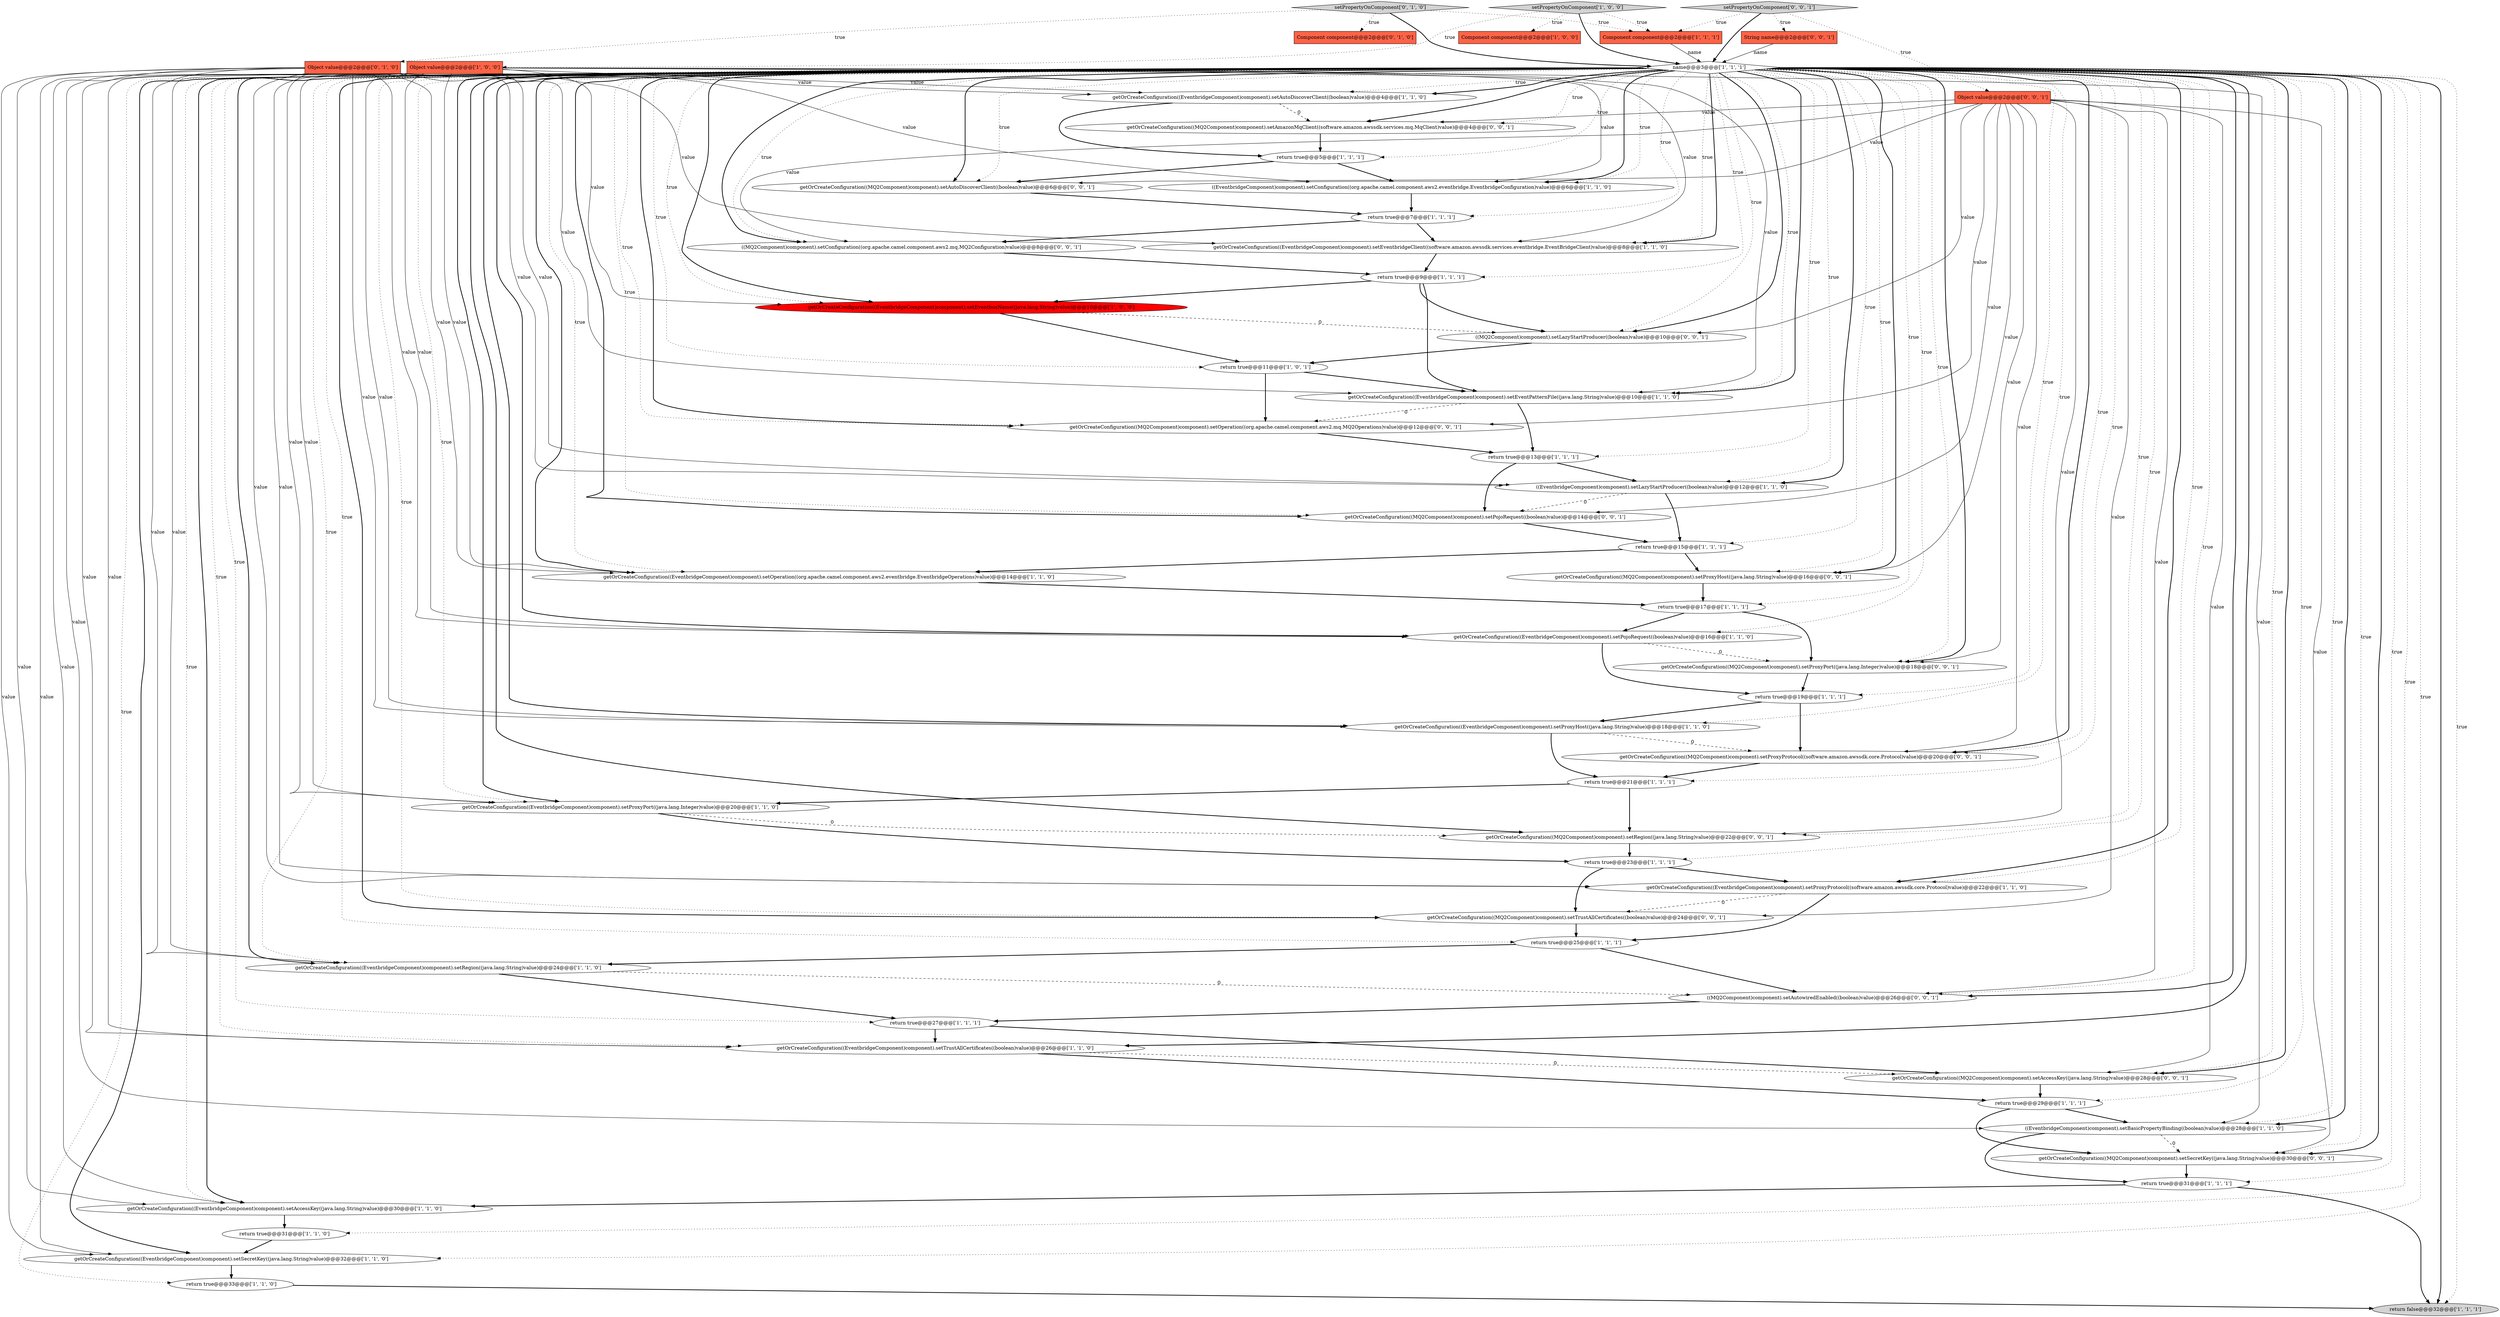 digraph {
24 [style = filled, label = "return true@@@25@@@['1', '1', '1']", fillcolor = white, shape = ellipse image = "AAA0AAABBB1BBB"];
36 [style = filled, label = "return true@@@27@@@['1', '1', '1']", fillcolor = white, shape = ellipse image = "AAA0AAABBB1BBB"];
18 [style = filled, label = "return true@@@5@@@['1', '1', '1']", fillcolor = white, shape = ellipse image = "AAA0AAABBB1BBB"];
27 [style = filled, label = "return false@@@32@@@['1', '1', '1']", fillcolor = lightgray, shape = ellipse image = "AAA0AAABBB1BBB"];
21 [style = filled, label = "return true@@@13@@@['1', '1', '1']", fillcolor = white, shape = ellipse image = "AAA0AAABBB1BBB"];
28 [style = filled, label = "getOrCreateConfiguration((EventbridgeComponent)component).setOperation((org.apache.camel.component.aws2.eventbridge.EventbridgeOperations)value)@@@14@@@['1', '1', '0']", fillcolor = white, shape = ellipse image = "AAA0AAABBB1BBB"];
30 [style = filled, label = "return true@@@33@@@['1', '1', '0']", fillcolor = white, shape = ellipse image = "AAA0AAABBB1BBB"];
31 [style = filled, label = "Component component@@@2@@@['1', '0', '0']", fillcolor = tomato, shape = box image = "AAA0AAABBB1BBB"];
19 [style = filled, label = "getOrCreateConfiguration((EventbridgeComponent)component).setAutoDiscoverClient((boolean)value)@@@4@@@['1', '1', '0']", fillcolor = white, shape = ellipse image = "AAA0AAABBB1BBB"];
43 [style = filled, label = "getOrCreateConfiguration((MQ2Component)component).setAutoDiscoverClient((boolean)value)@@@6@@@['0', '0', '1']", fillcolor = white, shape = ellipse image = "AAA0AAABBB3BBB"];
34 [style = filled, label = "Component component@@@2@@@['1', '1', '1']", fillcolor = tomato, shape = box image = "AAA0AAABBB1BBB"];
52 [style = filled, label = "Object value@@@2@@@['0', '0', '1']", fillcolor = tomato, shape = box image = "AAA0AAABBB3BBB"];
35 [style = filled, label = "getOrCreateConfiguration((EventbridgeComponent)component).setRegion((java.lang.String)value)@@@24@@@['1', '1', '0']", fillcolor = white, shape = ellipse image = "AAA0AAABBB1BBB"];
10 [style = filled, label = "getOrCreateConfiguration((EventbridgeComponent)component).setTrustAllCertificates((boolean)value)@@@26@@@['1', '1', '0']", fillcolor = white, shape = ellipse image = "AAA0AAABBB1BBB"];
25 [style = filled, label = "((EventbridgeComponent)component).setLazyStartProducer((boolean)value)@@@12@@@['1', '1', '0']", fillcolor = white, shape = ellipse image = "AAA0AAABBB1BBB"];
56 [style = filled, label = "getOrCreateConfiguration((MQ2Component)component).setProxyProtocol((software.amazon.awssdk.core.Protocol)value)@@@20@@@['0', '0', '1']", fillcolor = white, shape = ellipse image = "AAA0AAABBB3BBB"];
38 [style = filled, label = "Component component@@@2@@@['0', '1', '0']", fillcolor = tomato, shape = box image = "AAA0AAABBB2BBB"];
29 [style = filled, label = "return true@@@31@@@['1', '1', '1']", fillcolor = white, shape = ellipse image = "AAA0AAABBB1BBB"];
53 [style = filled, label = "((MQ2Component)component).setLazyStartProducer((boolean)value)@@@10@@@['0', '0', '1']", fillcolor = white, shape = ellipse image = "AAA0AAABBB3BBB"];
26 [style = filled, label = "return true@@@17@@@['1', '1', '1']", fillcolor = white, shape = ellipse image = "AAA0AAABBB1BBB"];
51 [style = filled, label = "String name@@@2@@@['0', '0', '1']", fillcolor = tomato, shape = box image = "AAA0AAABBB3BBB"];
4 [style = filled, label = "getOrCreateConfiguration((EventbridgeComponent)component).setEventPatternFile((java.lang.String)value)@@@10@@@['1', '1', '0']", fillcolor = white, shape = ellipse image = "AAA0AAABBB1BBB"];
41 [style = filled, label = "getOrCreateConfiguration((MQ2Component)component).setRegion((java.lang.String)value)@@@22@@@['0', '0', '1']", fillcolor = white, shape = ellipse image = "AAA0AAABBB3BBB"];
55 [style = filled, label = "getOrCreateConfiguration((MQ2Component)component).setPojoRequest((boolean)value)@@@14@@@['0', '0', '1']", fillcolor = white, shape = ellipse image = "AAA0AAABBB3BBB"];
16 [style = filled, label = "return true@@@23@@@['1', '1', '1']", fillcolor = white, shape = ellipse image = "AAA0AAABBB1BBB"];
57 [style = filled, label = "getOrCreateConfiguration((MQ2Component)component).setProxyHost((java.lang.String)value)@@@16@@@['0', '0', '1']", fillcolor = white, shape = ellipse image = "AAA0AAABBB3BBB"];
42 [style = filled, label = "getOrCreateConfiguration((MQ2Component)component).setOperation((org.apache.camel.component.aws2.mq.MQ2Operations)value)@@@12@@@['0', '0', '1']", fillcolor = white, shape = ellipse image = "AAA0AAABBB3BBB"];
13 [style = filled, label = "getOrCreateConfiguration((EventbridgeComponent)component).setPojoRequest((boolean)value)@@@16@@@['1', '1', '0']", fillcolor = white, shape = ellipse image = "AAA0AAABBB1BBB"];
11 [style = filled, label = "Object value@@@2@@@['1', '0', '0']", fillcolor = tomato, shape = box image = "AAA0AAABBB1BBB"];
3 [style = filled, label = "return true@@@11@@@['1', '0', '1']", fillcolor = white, shape = ellipse image = "AAA0AAABBB1BBB"];
47 [style = filled, label = "getOrCreateConfiguration((MQ2Component)component).setTrustAllCertificates((boolean)value)@@@24@@@['0', '0', '1']", fillcolor = white, shape = ellipse image = "AAA0AAABBB3BBB"];
12 [style = filled, label = "return true@@@9@@@['1', '1', '1']", fillcolor = white, shape = ellipse image = "AAA0AAABBB1BBB"];
20 [style = filled, label = "getOrCreateConfiguration((EventbridgeComponent)component).setAccessKey((java.lang.String)value)@@@30@@@['1', '1', '0']", fillcolor = white, shape = ellipse image = "AAA0AAABBB1BBB"];
48 [style = filled, label = "getOrCreateConfiguration((MQ2Component)component).setProxyPort((java.lang.Integer)value)@@@18@@@['0', '0', '1']", fillcolor = white, shape = ellipse image = "AAA0AAABBB3BBB"];
45 [style = filled, label = "((MQ2Component)component).setAutowiredEnabled((boolean)value)@@@26@@@['0', '0', '1']", fillcolor = white, shape = ellipse image = "AAA0AAABBB3BBB"];
37 [style = filled, label = "return true@@@7@@@['1', '1', '1']", fillcolor = white, shape = ellipse image = "AAA0AAABBB1BBB"];
15 [style = filled, label = "getOrCreateConfiguration((EventbridgeComponent)component).setProxyPort((java.lang.Integer)value)@@@20@@@['1', '1', '0']", fillcolor = white, shape = ellipse image = "AAA0AAABBB1BBB"];
0 [style = filled, label = "return true@@@29@@@['1', '1', '1']", fillcolor = white, shape = ellipse image = "AAA0AAABBB1BBB"];
50 [style = filled, label = "((MQ2Component)component).setConfiguration((org.apache.camel.component.aws2.mq.MQ2Configuration)value)@@@8@@@['0', '0', '1']", fillcolor = white, shape = ellipse image = "AAA0AAABBB3BBB"];
32 [style = filled, label = "((EventbridgeComponent)component).setConfiguration((org.apache.camel.component.aws2.eventbridge.EventbridgeConfiguration)value)@@@6@@@['1', '1', '0']", fillcolor = white, shape = ellipse image = "AAA0AAABBB1BBB"];
46 [style = filled, label = "getOrCreateConfiguration((MQ2Component)component).setAccessKey((java.lang.String)value)@@@28@@@['0', '0', '1']", fillcolor = white, shape = ellipse image = "AAA0AAABBB3BBB"];
39 [style = filled, label = "Object value@@@2@@@['0', '1', '0']", fillcolor = tomato, shape = box image = "AAA0AAABBB2BBB"];
44 [style = filled, label = "getOrCreateConfiguration((MQ2Component)component).setAmazonMqClient((software.amazon.awssdk.services.mq.MqClient)value)@@@4@@@['0', '0', '1']", fillcolor = white, shape = ellipse image = "AAA0AAABBB3BBB"];
49 [style = filled, label = "getOrCreateConfiguration((MQ2Component)component).setSecretKey((java.lang.String)value)@@@30@@@['0', '0', '1']", fillcolor = white, shape = ellipse image = "AAA0AAABBB3BBB"];
9 [style = filled, label = "return true@@@31@@@['1', '1', '0']", fillcolor = white, shape = ellipse image = "AAA0AAABBB1BBB"];
7 [style = filled, label = "((EventbridgeComponent)component).setBasicPropertyBinding((boolean)value)@@@28@@@['1', '1', '0']", fillcolor = white, shape = ellipse image = "AAA0AAABBB1BBB"];
5 [style = filled, label = "return true@@@15@@@['1', '1', '1']", fillcolor = white, shape = ellipse image = "AAA0AAABBB1BBB"];
1 [style = filled, label = "getOrCreateConfiguration((EventbridgeComponent)component).setSecretKey((java.lang.String)value)@@@32@@@['1', '1', '0']", fillcolor = white, shape = ellipse image = "AAA0AAABBB1BBB"];
14 [style = filled, label = "getOrCreateConfiguration((EventbridgeComponent)component).setEventbridgeClient((software.amazon.awssdk.services.eventbridge.EventBridgeClient)value)@@@8@@@['1', '1', '0']", fillcolor = white, shape = ellipse image = "AAA0AAABBB1BBB"];
40 [style = filled, label = "setPropertyOnComponent['0', '1', '0']", fillcolor = lightgray, shape = diamond image = "AAA0AAABBB2BBB"];
54 [style = filled, label = "setPropertyOnComponent['0', '0', '1']", fillcolor = lightgray, shape = diamond image = "AAA0AAABBB3BBB"];
33 [style = filled, label = "getOrCreateConfiguration((EventbridgeComponent)component).setProxyProtocol((software.amazon.awssdk.core.Protocol)value)@@@22@@@['1', '1', '0']", fillcolor = white, shape = ellipse image = "AAA0AAABBB1BBB"];
17 [style = filled, label = "getOrCreateConfiguration((EventbridgeComponent)component).setEventbusName((java.lang.String)value)@@@10@@@['1', '0', '0']", fillcolor = red, shape = ellipse image = "AAA1AAABBB1BBB"];
2 [style = filled, label = "setPropertyOnComponent['1', '0', '0']", fillcolor = lightgray, shape = diamond image = "AAA0AAABBB1BBB"];
8 [style = filled, label = "getOrCreateConfiguration((EventbridgeComponent)component).setProxyHost((java.lang.String)value)@@@18@@@['1', '1', '0']", fillcolor = white, shape = ellipse image = "AAA0AAABBB1BBB"];
6 [style = filled, label = "return true@@@19@@@['1', '1', '1']", fillcolor = white, shape = ellipse image = "AAA0AAABBB1BBB"];
22 [style = filled, label = "return true@@@21@@@['1', '1', '1']", fillcolor = white, shape = ellipse image = "AAA0AAABBB1BBB"];
23 [style = filled, label = "name@@@3@@@['1', '1', '1']", fillcolor = white, shape = diamond image = "AAA0AAABBB1BBB"];
39->1 [style = solid, label="value"];
11->1 [style = solid, label="value"];
40->39 [style = dotted, label="true"];
12->53 [style = bold, label=""];
22->15 [style = bold, label=""];
32->37 [style = bold, label=""];
46->0 [style = bold, label=""];
23->22 [style = dotted, label="true"];
20->9 [style = bold, label=""];
23->45 [style = bold, label=""];
7->49 [style = dashed, label="0"];
23->5 [style = dotted, label="true"];
11->10 [style = solid, label="value"];
5->28 [style = bold, label=""];
1->30 [style = bold, label=""];
3->4 [style = bold, label=""];
23->46 [style = dotted, label="true"];
33->47 [style = dashed, label="0"];
40->23 [style = bold, label=""];
23->57 [style = bold, label=""];
54->52 [style = dotted, label="true"];
2->11 [style = dotted, label="true"];
23->28 [style = bold, label=""];
2->23 [style = bold, label=""];
54->51 [style = dotted, label="true"];
23->4 [style = dotted, label="true"];
23->44 [style = dotted, label="true"];
23->33 [style = bold, label=""];
23->18 [style = dotted, label="true"];
17->53 [style = dashed, label="0"];
23->13 [style = bold, label=""];
11->20 [style = solid, label="value"];
39->25 [style = solid, label="value"];
52->55 [style = solid, label="value"];
34->23 [style = solid, label="name"];
39->13 [style = solid, label="value"];
50->12 [style = bold, label=""];
18->32 [style = bold, label=""];
11->4 [style = solid, label="value"];
23->17 [style = bold, label=""];
23->15 [style = dotted, label="true"];
52->57 [style = solid, label="value"];
44->18 [style = bold, label=""];
25->55 [style = dashed, label="0"];
42->21 [style = bold, label=""];
23->29 [style = dotted, label="true"];
23->17 [style = dotted, label="true"];
11->15 [style = solid, label="value"];
23->44 [style = bold, label=""];
7->29 [style = bold, label=""];
23->57 [style = dotted, label="true"];
52->47 [style = solid, label="value"];
23->25 [style = bold, label=""];
23->49 [style = bold, label=""];
19->18 [style = bold, label=""];
11->14 [style = solid, label="value"];
11->28 [style = solid, label="value"];
23->55 [style = dotted, label="true"];
52->46 [style = solid, label="value"];
30->27 [style = bold, label=""];
23->21 [style = dotted, label="true"];
22->41 [style = bold, label=""];
4->21 [style = bold, label=""];
23->41 [style = dotted, label="true"];
39->8 [style = solid, label="value"];
11->17 [style = solid, label="value"];
23->43 [style = dotted, label="true"];
52->44 [style = solid, label="value"];
23->19 [style = dotted, label="true"];
21->25 [style = bold, label=""];
23->42 [style = dotted, label="true"];
23->8 [style = bold, label=""];
55->5 [style = bold, label=""];
23->9 [style = dotted, label="true"];
26->13 [style = bold, label=""];
23->48 [style = bold, label=""];
8->22 [style = bold, label=""];
23->50 [style = dotted, label="true"];
0->7 [style = bold, label=""];
23->14 [style = bold, label=""];
23->35 [style = bold, label=""];
11->13 [style = solid, label="value"];
5->57 [style = bold, label=""];
29->27 [style = bold, label=""];
23->14 [style = dotted, label="true"];
29->20 [style = bold, label=""];
39->7 [style = solid, label="value"];
11->32 [style = solid, label="value"];
23->1 [style = dotted, label="true"];
36->46 [style = bold, label=""];
16->33 [style = bold, label=""];
51->23 [style = solid, label="name"];
10->0 [style = bold, label=""];
23->27 [style = dotted, label="true"];
23->3 [style = dotted, label="true"];
23->10 [style = bold, label=""];
52->53 [style = solid, label="value"];
23->7 [style = bold, label=""];
52->49 [style = solid, label="value"];
23->33 [style = dotted, label="true"];
9->1 [style = bold, label=""];
23->53 [style = dotted, label="true"];
26->48 [style = bold, label=""];
23->24 [style = dotted, label="true"];
54->34 [style = dotted, label="true"];
23->16 [style = dotted, label="true"];
40->34 [style = dotted, label="true"];
23->20 [style = bold, label=""];
39->4 [style = solid, label="value"];
39->33 [style = solid, label="value"];
23->28 [style = dotted, label="true"];
57->26 [style = bold, label=""];
12->17 [style = bold, label=""];
23->43 [style = bold, label=""];
23->15 [style = bold, label=""];
45->36 [style = bold, label=""];
23->32 [style = bold, label=""];
40->38 [style = dotted, label="true"];
28->26 [style = bold, label=""];
23->7 [style = dotted, label="true"];
39->14 [style = solid, label="value"];
23->41 [style = bold, label=""];
48->6 [style = bold, label=""];
13->48 [style = dashed, label="0"];
15->41 [style = dashed, label="0"];
39->19 [style = solid, label="value"];
3->42 [style = bold, label=""];
24->45 [style = bold, label=""];
23->42 [style = bold, label=""];
35->45 [style = dashed, label="0"];
23->32 [style = dotted, label="true"];
21->55 [style = bold, label=""];
10->46 [style = dashed, label="0"];
23->20 [style = dotted, label="true"];
39->20 [style = solid, label="value"];
23->10 [style = dotted, label="true"];
6->56 [style = bold, label=""];
39->32 [style = solid, label="value"];
0->49 [style = bold, label=""];
47->24 [style = bold, label=""];
33->24 [style = bold, label=""];
23->19 [style = bold, label=""];
23->13 [style = dotted, label="true"];
52->41 [style = solid, label="value"];
23->35 [style = dotted, label="true"];
23->47 [style = bold, label=""];
23->45 [style = dotted, label="true"];
17->3 [style = bold, label=""];
23->36 [style = dotted, label="true"];
25->5 [style = bold, label=""];
41->16 [style = bold, label=""];
11->19 [style = solid, label="value"];
13->6 [style = bold, label=""];
52->43 [style = solid, label="value"];
39->15 [style = solid, label="value"];
23->25 [style = dotted, label="true"];
23->0 [style = dotted, label="true"];
54->23 [style = bold, label=""];
23->50 [style = bold, label=""];
36->10 [style = bold, label=""];
49->29 [style = bold, label=""];
23->56 [style = bold, label=""];
23->47 [style = dotted, label="true"];
23->27 [style = bold, label=""];
23->8 [style = dotted, label="true"];
2->34 [style = dotted, label="true"];
23->6 [style = dotted, label="true"];
24->35 [style = bold, label=""];
23->48 [style = dotted, label="true"];
16->47 [style = bold, label=""];
53->3 [style = bold, label=""];
52->45 [style = solid, label="value"];
39->28 [style = solid, label="value"];
23->4 [style = bold, label=""];
23->46 [style = bold, label=""];
23->30 [style = dotted, label="true"];
43->37 [style = bold, label=""];
15->16 [style = bold, label=""];
2->31 [style = dotted, label="true"];
52->42 [style = solid, label="value"];
39->35 [style = solid, label="value"];
11->7 [style = solid, label="value"];
52->50 [style = solid, label="value"];
19->44 [style = dashed, label="0"];
52->56 [style = solid, label="value"];
23->37 [style = dotted, label="true"];
8->56 [style = dashed, label="0"];
23->49 [style = dotted, label="true"];
37->14 [style = bold, label=""];
11->8 [style = solid, label="value"];
23->26 [style = dotted, label="true"];
18->43 [style = bold, label=""];
12->4 [style = bold, label=""];
14->12 [style = bold, label=""];
6->8 [style = bold, label=""];
52->48 [style = solid, label="value"];
4->42 [style = dashed, label="0"];
11->33 [style = solid, label="value"];
23->1 [style = bold, label=""];
56->22 [style = bold, label=""];
23->53 [style = bold, label=""];
23->56 [style = dotted, label="true"];
35->36 [style = bold, label=""];
23->12 [style = dotted, label="true"];
11->25 [style = solid, label="value"];
11->35 [style = solid, label="value"];
39->10 [style = solid, label="value"];
37->50 [style = bold, label=""];
23->55 [style = bold, label=""];
}
